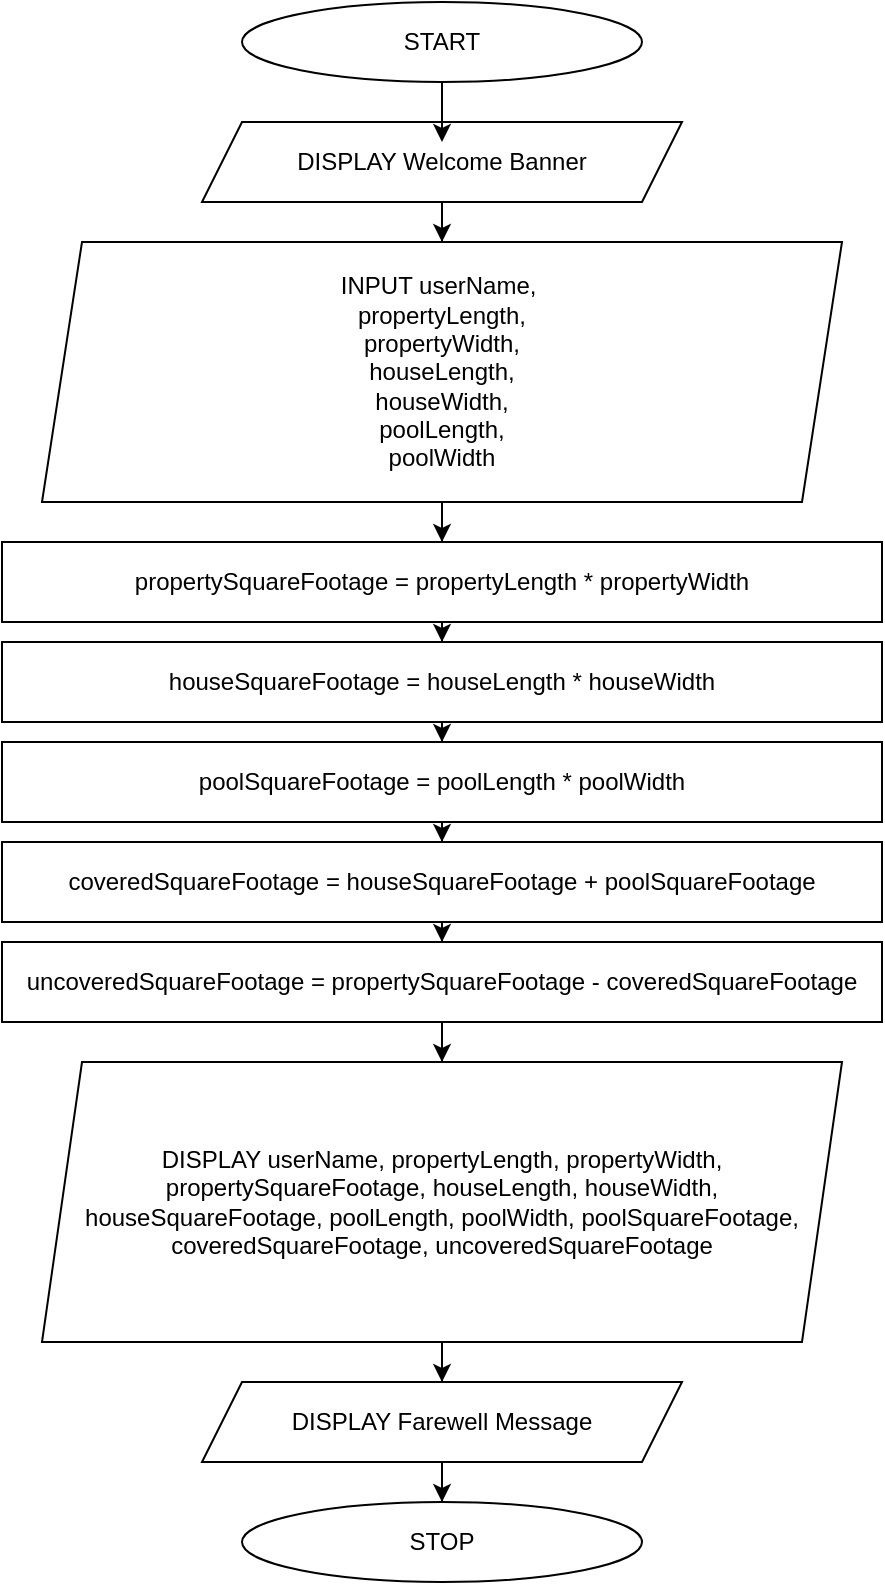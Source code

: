 <mxfile version="14.1.8" type="device"><diagram id="1nVgxPc5fnZfuZbtuvz5" name="Page-1"><mxGraphModel dx="713" dy="593" grid="1" gridSize="10" guides="1" tooltips="1" connect="1" arrows="1" fold="1" page="1" pageScale="1" pageWidth="850" pageHeight="1100" math="0" shadow="0"><root><mxCell id="0"/><mxCell id="1" parent="0"/><mxCell id="VjmEk7ofNxq53F_EACHH-5" value="" style="edgeStyle=orthogonalEdgeStyle;rounded=0;orthogonalLoop=1;jettySize=auto;html=1;" parent="1" source="VjmEk7ofNxq53F_EACHH-6" target="VjmEk7ofNxq53F_EACHH-8" edge="1"><mxGeometry relative="1" as="geometry"/></mxCell><mxCell id="VjmEk7ofNxq53F_EACHH-6" value="DISPLAY Welcome Banner" style="shape=parallelogram;perimeter=parallelogramPerimeter;whiteSpace=wrap;html=1;fixedSize=1;rounded=1;arcSize=0;" parent="1" vertex="1"><mxGeometry x="300" y="100" width="240" height="40" as="geometry"/></mxCell><mxCell id="VjmEk7ofNxq53F_EACHH-7" value="" style="edgeStyle=orthogonalEdgeStyle;rounded=0;orthogonalLoop=1;jettySize=auto;html=1;" parent="1" source="VjmEk7ofNxq53F_EACHH-8" target="VjmEk7ofNxq53F_EACHH-10" edge="1"><mxGeometry relative="1" as="geometry"/></mxCell><mxCell id="2JieaKZ0XGc-eBsp8-jO-1" style="edgeStyle=orthogonalEdgeStyle;rounded=0;orthogonalLoop=1;jettySize=auto;html=1;exitX=0.5;exitY=1;exitDx=0;exitDy=0;" edge="1" parent="1" source="VjmEk7ofNxq53F_EACHH-8"><mxGeometry relative="1" as="geometry"><mxPoint x="420" y="270" as="targetPoint"/></mxGeometry></mxCell><mxCell id="VjmEk7ofNxq53F_EACHH-8" value="INPUT userName,&amp;nbsp;&lt;br&gt;propertyLength,&lt;br&gt;propertyWidth,&lt;br&gt;houseLength,&lt;br&gt;houseWidth,&lt;br&gt;poolLength,&lt;br&gt;poolWidth" style="shape=parallelogram;perimeter=parallelogramPerimeter;whiteSpace=wrap;html=1;fixedSize=1;rounded=1;arcSize=0;" parent="1" vertex="1"><mxGeometry x="220" y="160" width="400" height="130" as="geometry"/></mxCell><mxCell id="VjmEk7ofNxq53F_EACHH-9" value="" style="edgeStyle=orthogonalEdgeStyle;rounded=0;orthogonalLoop=1;jettySize=auto;html=1;" parent="1" source="VjmEk7ofNxq53F_EACHH-10" target="VjmEk7ofNxq53F_EACHH-12" edge="1"><mxGeometry relative="1" as="geometry"/></mxCell><mxCell id="VjmEk7ofNxq53F_EACHH-10" value="propertySquareFootage = propertyLength * propertyWidth" style="whiteSpace=wrap;html=1;rounded=1;arcSize=0;" parent="1" vertex="1"><mxGeometry x="200" y="310" width="440" height="40" as="geometry"/></mxCell><mxCell id="VjmEk7ofNxq53F_EACHH-11" value="" style="edgeStyle=orthogonalEdgeStyle;rounded=0;orthogonalLoop=1;jettySize=auto;html=1;" parent="1" source="VjmEk7ofNxq53F_EACHH-12" target="VjmEk7ofNxq53F_EACHH-14" edge="1"><mxGeometry relative="1" as="geometry"/></mxCell><mxCell id="VjmEk7ofNxq53F_EACHH-12" value="houseSquareFootage = houseLength * houseWidth" style="whiteSpace=wrap;html=1;rounded=1;arcSize=0;" parent="1" vertex="1"><mxGeometry x="200" y="360" width="440" height="40" as="geometry"/></mxCell><mxCell id="2JieaKZ0XGc-eBsp8-jO-5" value="" style="edgeStyle=orthogonalEdgeStyle;rounded=0;orthogonalLoop=1;jettySize=auto;html=1;" edge="1" parent="1" source="VjmEk7ofNxq53F_EACHH-14" target="2JieaKZ0XGc-eBsp8-jO-2"><mxGeometry relative="1" as="geometry"/></mxCell><mxCell id="VjmEk7ofNxq53F_EACHH-14" value="poolSquareFootage = poolLength * poolWidth" style="whiteSpace=wrap;html=1;rounded=1;arcSize=0;" parent="1" vertex="1"><mxGeometry x="200" y="410" width="440" height="40" as="geometry"/></mxCell><mxCell id="VjmEk7ofNxq53F_EACHH-15" value="" style="edgeStyle=orthogonalEdgeStyle;rounded=0;orthogonalLoop=1;jettySize=auto;html=1;" parent="1" source="VjmEk7ofNxq53F_EACHH-16" target="VjmEk7ofNxq53F_EACHH-18" edge="1"><mxGeometry relative="1" as="geometry"/></mxCell><mxCell id="VjmEk7ofNxq53F_EACHH-16" value="DISPLAY userName, propertyLength, propertyWidth, propertySquareFootage, houseLength, houseWidth, houseSquareFootage, poolLength, poolWidth, poolSquareFootage,&lt;br&gt;coveredSquareFootage, uncoveredSquareFootage" style="shape=parallelogram;perimeter=parallelogramPerimeter;whiteSpace=wrap;html=1;fixedSize=1;rounded=1;arcSize=0;" parent="1" vertex="1"><mxGeometry x="220" y="570" width="400" height="140" as="geometry"/></mxCell><mxCell id="VjmEk7ofNxq53F_EACHH-24" value="" style="edgeStyle=orthogonalEdgeStyle;rounded=0;orthogonalLoop=1;jettySize=auto;html=1;" parent="1" source="VjmEk7ofNxq53F_EACHH-18" target="VjmEk7ofNxq53F_EACHH-23" edge="1"><mxGeometry relative="1" as="geometry"/></mxCell><mxCell id="VjmEk7ofNxq53F_EACHH-18" value="DISPLAY Farewell Message" style="shape=parallelogram;perimeter=parallelogramPerimeter;whiteSpace=wrap;html=1;fixedSize=1;rounded=1;arcSize=0;" parent="1" vertex="1"><mxGeometry x="300" y="730" width="240" height="40" as="geometry"/></mxCell><mxCell id="VjmEk7ofNxq53F_EACHH-22" value="" style="edgeStyle=orthogonalEdgeStyle;rounded=0;orthogonalLoop=1;jettySize=auto;html=1;" parent="1" source="VjmEk7ofNxq53F_EACHH-20" edge="1"><mxGeometry relative="1" as="geometry"><mxPoint x="420" y="110" as="targetPoint"/></mxGeometry></mxCell><mxCell id="VjmEk7ofNxq53F_EACHH-20" value="START" style="ellipse;whiteSpace=wrap;html=1;" parent="1" vertex="1"><mxGeometry x="320" y="40" width="200" height="40" as="geometry"/></mxCell><mxCell id="VjmEk7ofNxq53F_EACHH-23" value="STOP" style="ellipse;whiteSpace=wrap;html=1;rounded=1;arcSize=0;" parent="1" vertex="1"><mxGeometry x="320" y="790" width="200" height="40" as="geometry"/></mxCell><mxCell id="2JieaKZ0XGc-eBsp8-jO-6" value="" style="edgeStyle=orthogonalEdgeStyle;rounded=0;orthogonalLoop=1;jettySize=auto;html=1;" edge="1" parent="1" source="2JieaKZ0XGc-eBsp8-jO-2" target="2JieaKZ0XGc-eBsp8-jO-3"><mxGeometry relative="1" as="geometry"/></mxCell><mxCell id="2JieaKZ0XGc-eBsp8-jO-2" value="coveredSquareFootage = houseSquareFootage + poolSquareFootage" style="whiteSpace=wrap;html=1;rounded=1;arcSize=0;" vertex="1" parent="1"><mxGeometry x="200" y="460" width="440" height="40" as="geometry"/></mxCell><mxCell id="2JieaKZ0XGc-eBsp8-jO-7" value="" style="edgeStyle=orthogonalEdgeStyle;rounded=0;orthogonalLoop=1;jettySize=auto;html=1;" edge="1" parent="1" source="2JieaKZ0XGc-eBsp8-jO-3" target="VjmEk7ofNxq53F_EACHH-16"><mxGeometry relative="1" as="geometry"/></mxCell><mxCell id="2JieaKZ0XGc-eBsp8-jO-3" value="uncoveredSquareFootage = propertySquareFootage - coveredSquareFootage" style="whiteSpace=wrap;html=1;rounded=1;arcSize=0;" vertex="1" parent="1"><mxGeometry x="200" y="510" width="440" height="40" as="geometry"/></mxCell></root></mxGraphModel></diagram></mxfile>